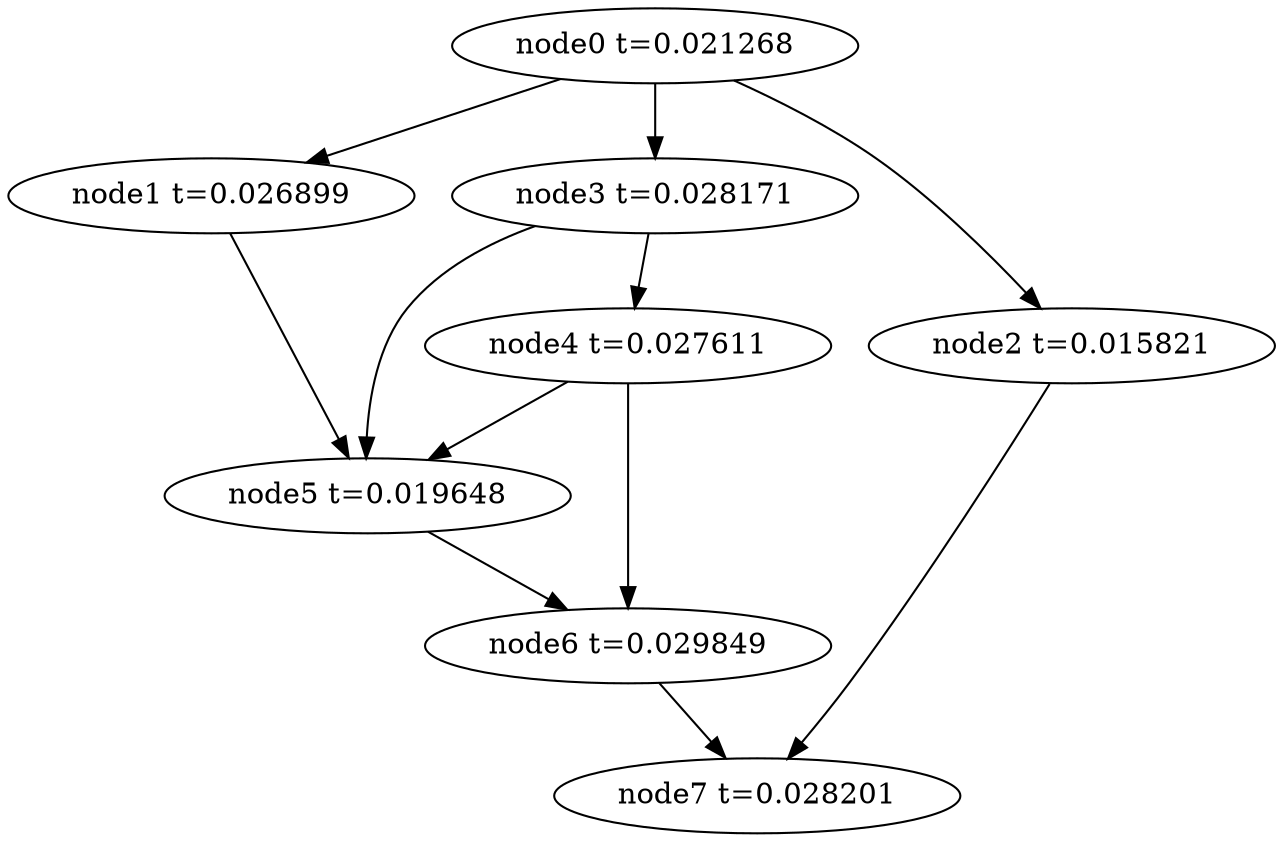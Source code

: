 digraph g{
	node7[label="node7 t=0.028201"]
	node6 -> node7
	node6[label="node6 t=0.029849"];
	node5 -> node6
	node5[label="node5 t=0.019648"];
	node4 -> node6
	node4 -> node5
	node4[label="node4 t=0.027611"];
	node3 -> node5
	node3 -> node4
	node3[label="node3 t=0.028171"];
	node2 -> node7
	node2[label="node2 t=0.015821"];
	node1 -> node5
	node1[label="node1 t=0.026899"];
	node0 -> node3
	node0 -> node2
	node0 -> node1
	node0[label="node0 t=0.021268"];
}
